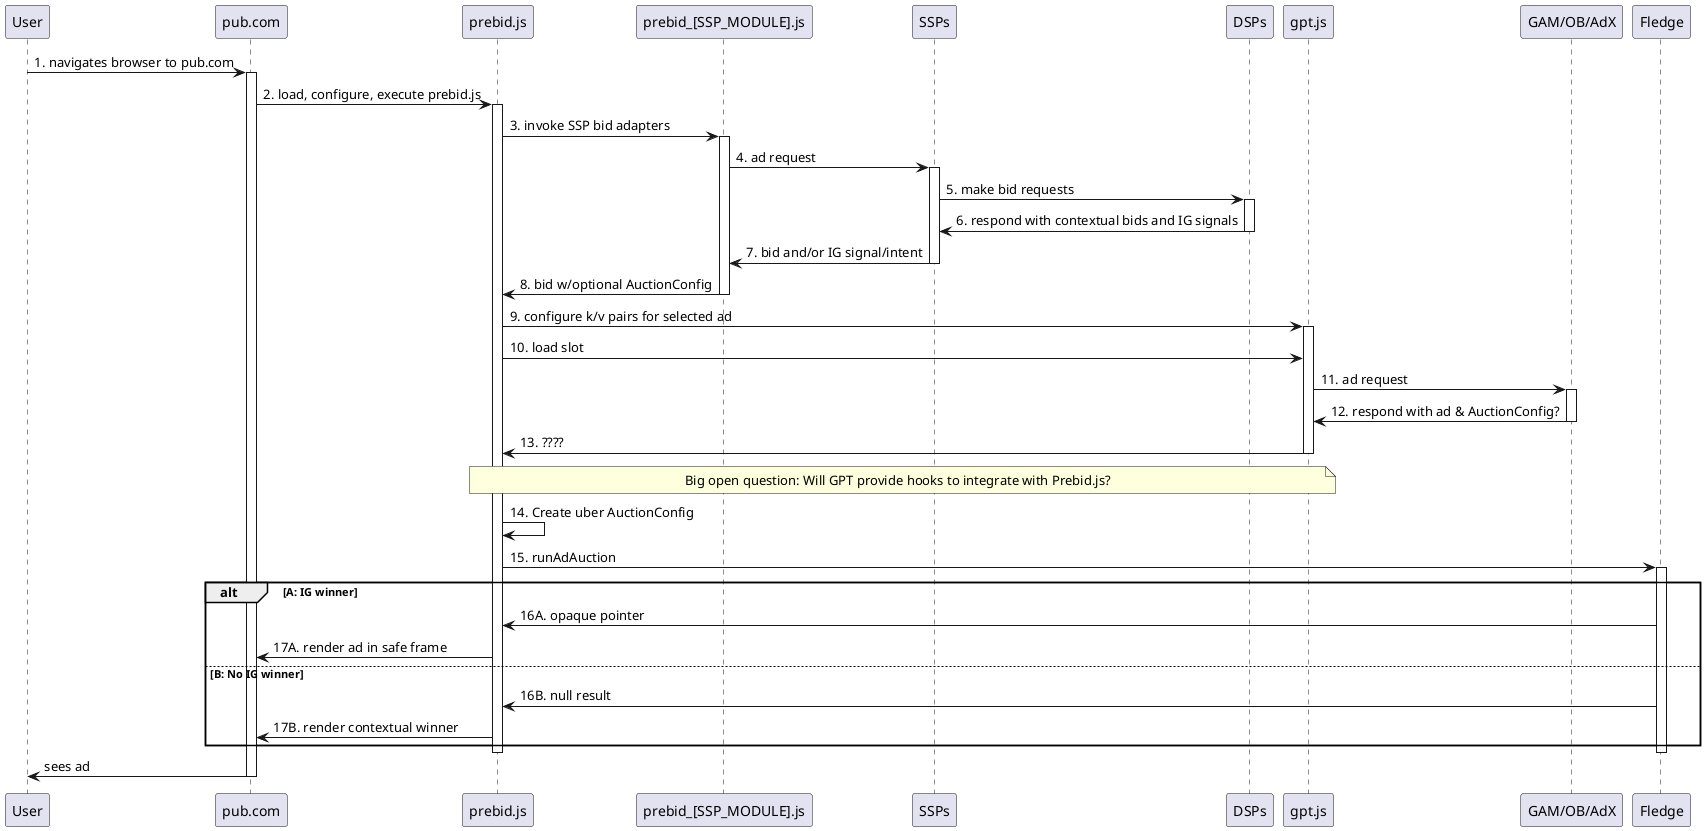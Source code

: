 @startuml prebid_fledge_overview

participant User
participant "pub.com" as Pub
participant "prebid.js" as Pbjs
participant "prebid_[SSP_MODULE].js" as PbSspjs
participant SSPs
participant DSPs
participant "gpt.js" as Gmjs
participant "GAM/OB/AdX" as Gam

User -> Pub: 1. navigates browser to pub.com
activate Pub
Pub -> Pbjs: 2. load, configure, execute prebid.js
activate Pbjs
Pbjs -> PbSspjs: 3. invoke SSP bid adapters
activate PbSspjs
PbSspjs -> SSPs: 4. ad request
activate SSPs
SSPs -> DSPs: 5. make bid requests 
activate DSPs
SSPs <- DSPs: 6. respond with contextual bids and IG signals
deactivate DSPs
PbSspjs <- SSPs: 7. bid and/or IG signal/intent
deactivate SSPs
Pbjs <- PbSspjs: 8. bid w/optional AuctionConfig
deactivate PbSspjs

Pbjs -> Gmjs: 9. configure k/v pairs for selected ad
activate Gmjs
Pbjs -> Gmjs: 10. load slot
Gmjs -> Gam: 11. ad request
activate Gam
Gmjs <- Gam: 12. respond with ad & AuctionConfig?
deactivate Gam
Pbjs <- Gmjs: 13. ????
deactivate Gmjs

note over Pbjs, Gmjs
Big open question: Will GPT provide hooks to integrate with Prebid.js?
end note

Pbjs -> Pbjs: 14. Create uber AuctionConfig
Pbjs -> Fledge: 15. runAdAuction

alt A: IG winner
activate Fledge
Pbjs <- Fledge: 16A. opaque pointer
Pub <- Pbjs: 17A. render ad in safe frame
else B: No IG winner
Pbjs <- Fledge: 16B. null result
Pub <- Pbjs: 17B. render contextual winner
end
deactivate Fledge
deactivate Pbjs

User <- Pub: sees ad

deactivate Pub
@enduml